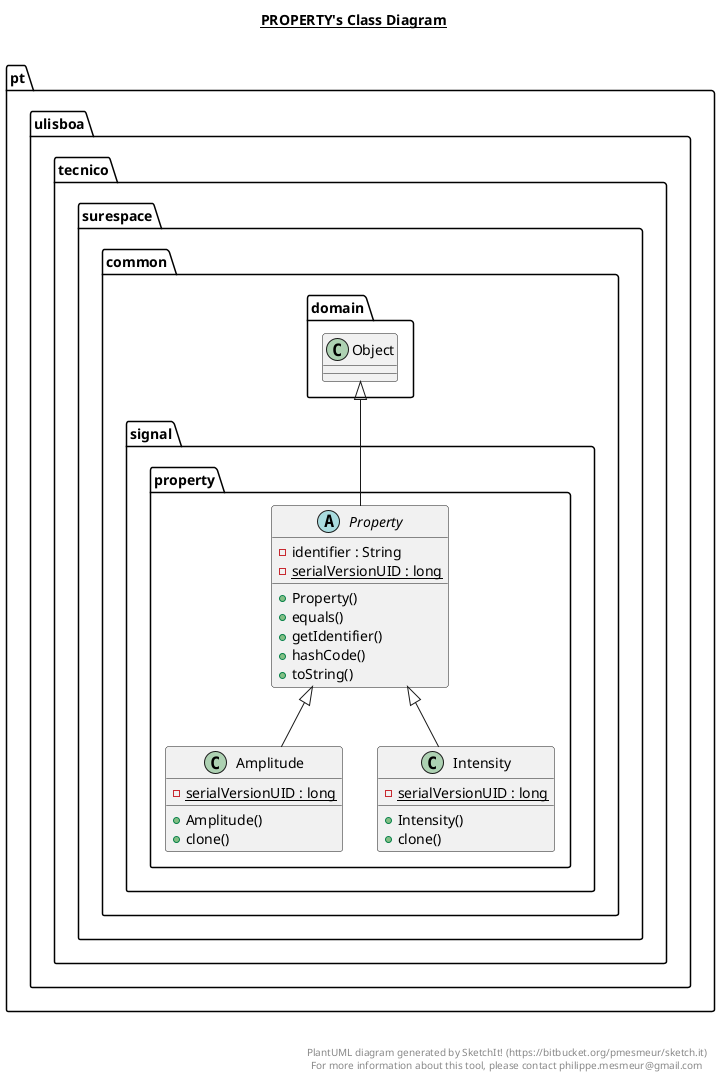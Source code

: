 @startuml

title __PROPERTY's Class Diagram__\n

  namespace pt.ulisboa.tecnico.surespace.common.signal {
    namespace property {
      class pt.ulisboa.tecnico.surespace.common.signal.property.Amplitude {
          {static} - serialVersionUID : long
          + Amplitude()
          + clone()
      }
    }
  }
  

  namespace pt.ulisboa.tecnico.surespace.common.signal {
    namespace property {
      class pt.ulisboa.tecnico.surespace.common.signal.property.Intensity {
          {static} - serialVersionUID : long
          + Intensity()
          + clone()
      }
    }
  }
  

  namespace pt.ulisboa.tecnico.surespace.common.signal {
    namespace property {
      abstract class pt.ulisboa.tecnico.surespace.common.signal.property.Property {
          - identifier : String
          {static} - serialVersionUID : long
          + Property()
          + equals()
          + getIdentifier()
          + hashCode()
          + toString()
      }
    }
  }
  

  pt.ulisboa.tecnico.surespace.common.signal.property.Amplitude -up-|> pt.ulisboa.tecnico.surespace.common.signal.property.Property
  pt.ulisboa.tecnico.surespace.common.signal.property.Intensity -up-|> pt.ulisboa.tecnico.surespace.common.signal.property.Property
  pt.ulisboa.tecnico.surespace.common.signal.property.Property -up-|> pt.ulisboa.tecnico.surespace.common.domain.Object


right footer


PlantUML diagram generated by SketchIt! (https://bitbucket.org/pmesmeur/sketch.it)
For more information about this tool, please contact philippe.mesmeur@gmail.com
endfooter

@enduml
